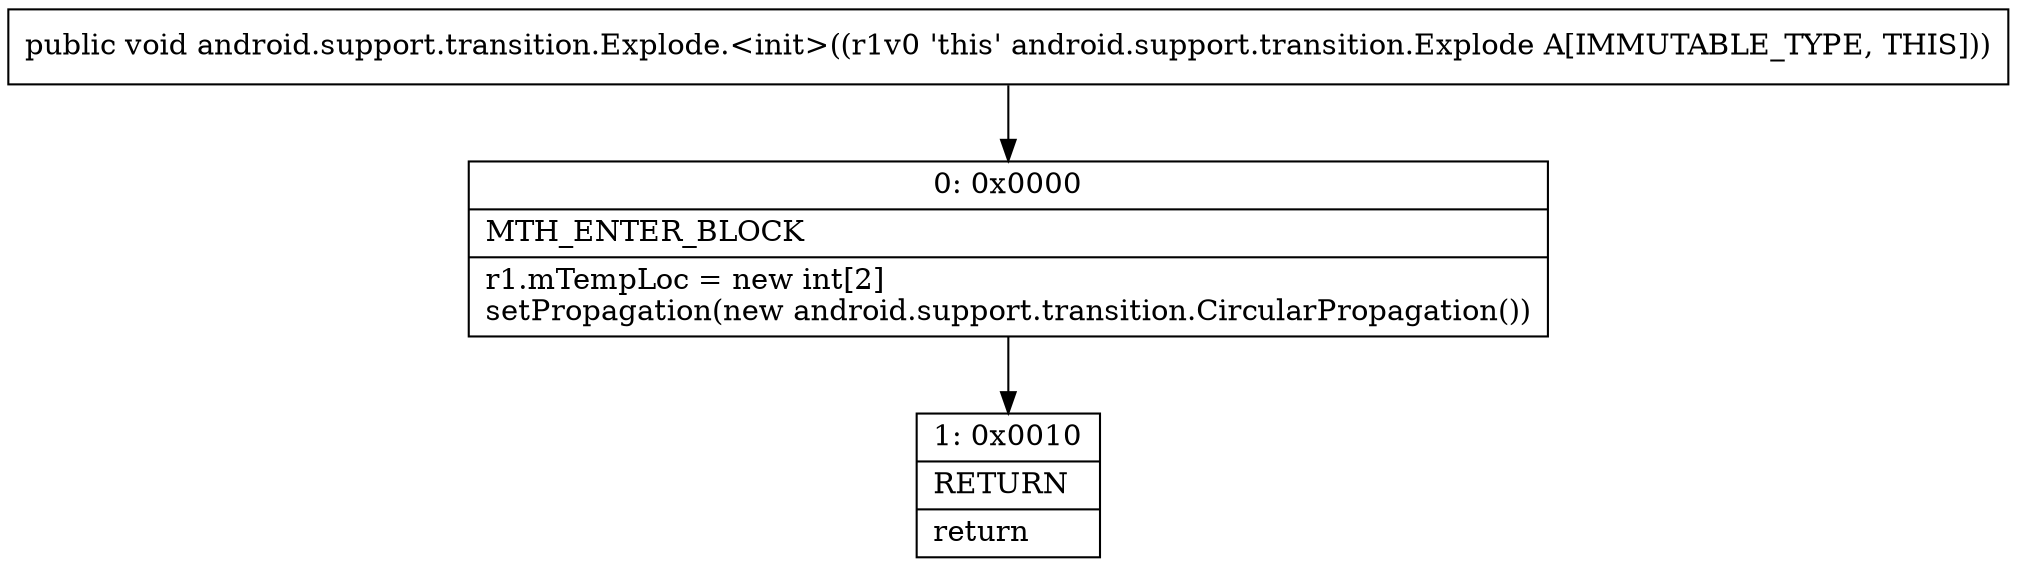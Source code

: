digraph "CFG forandroid.support.transition.Explode.\<init\>()V" {
Node_0 [shape=record,label="{0\:\ 0x0000|MTH_ENTER_BLOCK\l|r1.mTempLoc = new int[2]\lsetPropagation(new android.support.transition.CircularPropagation())\l}"];
Node_1 [shape=record,label="{1\:\ 0x0010|RETURN\l|return\l}"];
MethodNode[shape=record,label="{public void android.support.transition.Explode.\<init\>((r1v0 'this' android.support.transition.Explode A[IMMUTABLE_TYPE, THIS])) }"];
MethodNode -> Node_0;
Node_0 -> Node_1;
}

